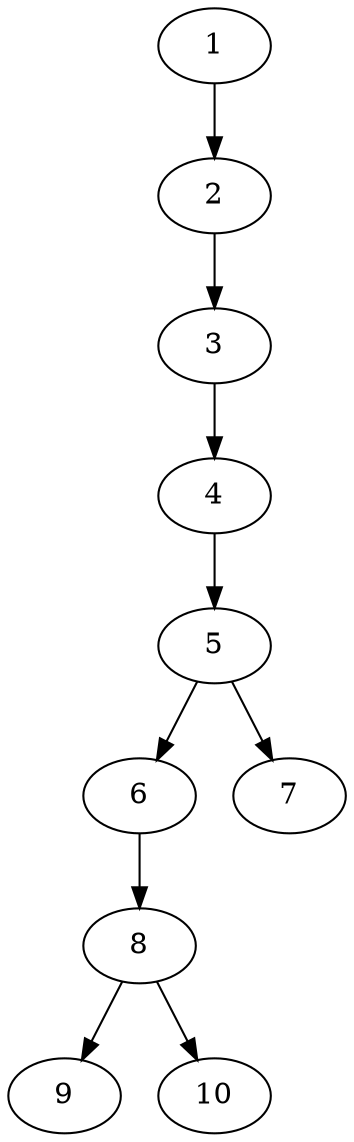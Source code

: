 // DAG (tier=1-easy, mode=compute, n=10, ccr=0.270, fat=0.384, density=0.334, regular=0.615, jump=0.033, mindata=262144, maxdata=2097152)
// DAG automatically generated by daggen at Sun Aug 24 16:33:32 2025
// /home/ermia/Project/Environments/daggen/bin/daggen --dot --ccr 0.270 --fat 0.384 --regular 0.615 --density 0.334 --jump 0.033 --mindata 262144 --maxdata 2097152 -n 10 
digraph G {
  1 [size="4773776146917975", alpha="0.12", expect_size="2386888073458987"]
  1 -> 2 [size ="3090774228992"]
  2 [size="609204536368186", alpha="0.11", expect_size="304602268184093"]
  2 -> 3 [size ="20127634423808"]
  3 [size="13346890524330310", alpha="0.16", expect_size="6673445262165155"]
  3 -> 4 [size ="6525699489792"]
  4 [size="150944023404486", alpha="0.04", expect_size="75472011702243"]
  4 -> 5 [size ="2556042412032"]
  5 [size="17301097000387526", alpha="0.17", expect_size="8650548500193763"]
  5 -> 6 [size ="13002552115200"]
  5 -> 7 [size ="13002552115200"]
  6 [size="7540605227892736000", alpha="0.06", expect_size="3770302613946368000"]
  6 -> 8 [size ="30762912972800"]
  7 [size="282796453322031104", alpha="0.09", expect_size="141398226661015552"]
  8 [size="632837676580312", alpha="0.13", expect_size="316418838290156"]
  8 -> 9 [size ="10150215680000"]
  8 -> 10 [size ="10150215680000"]
  9 [size="6910802710050936", alpha="0.05", expect_size="3455401355025468"]
  10 [size="1594985734790447104", alpha="0.17", expect_size="797492867395223552"]
}
